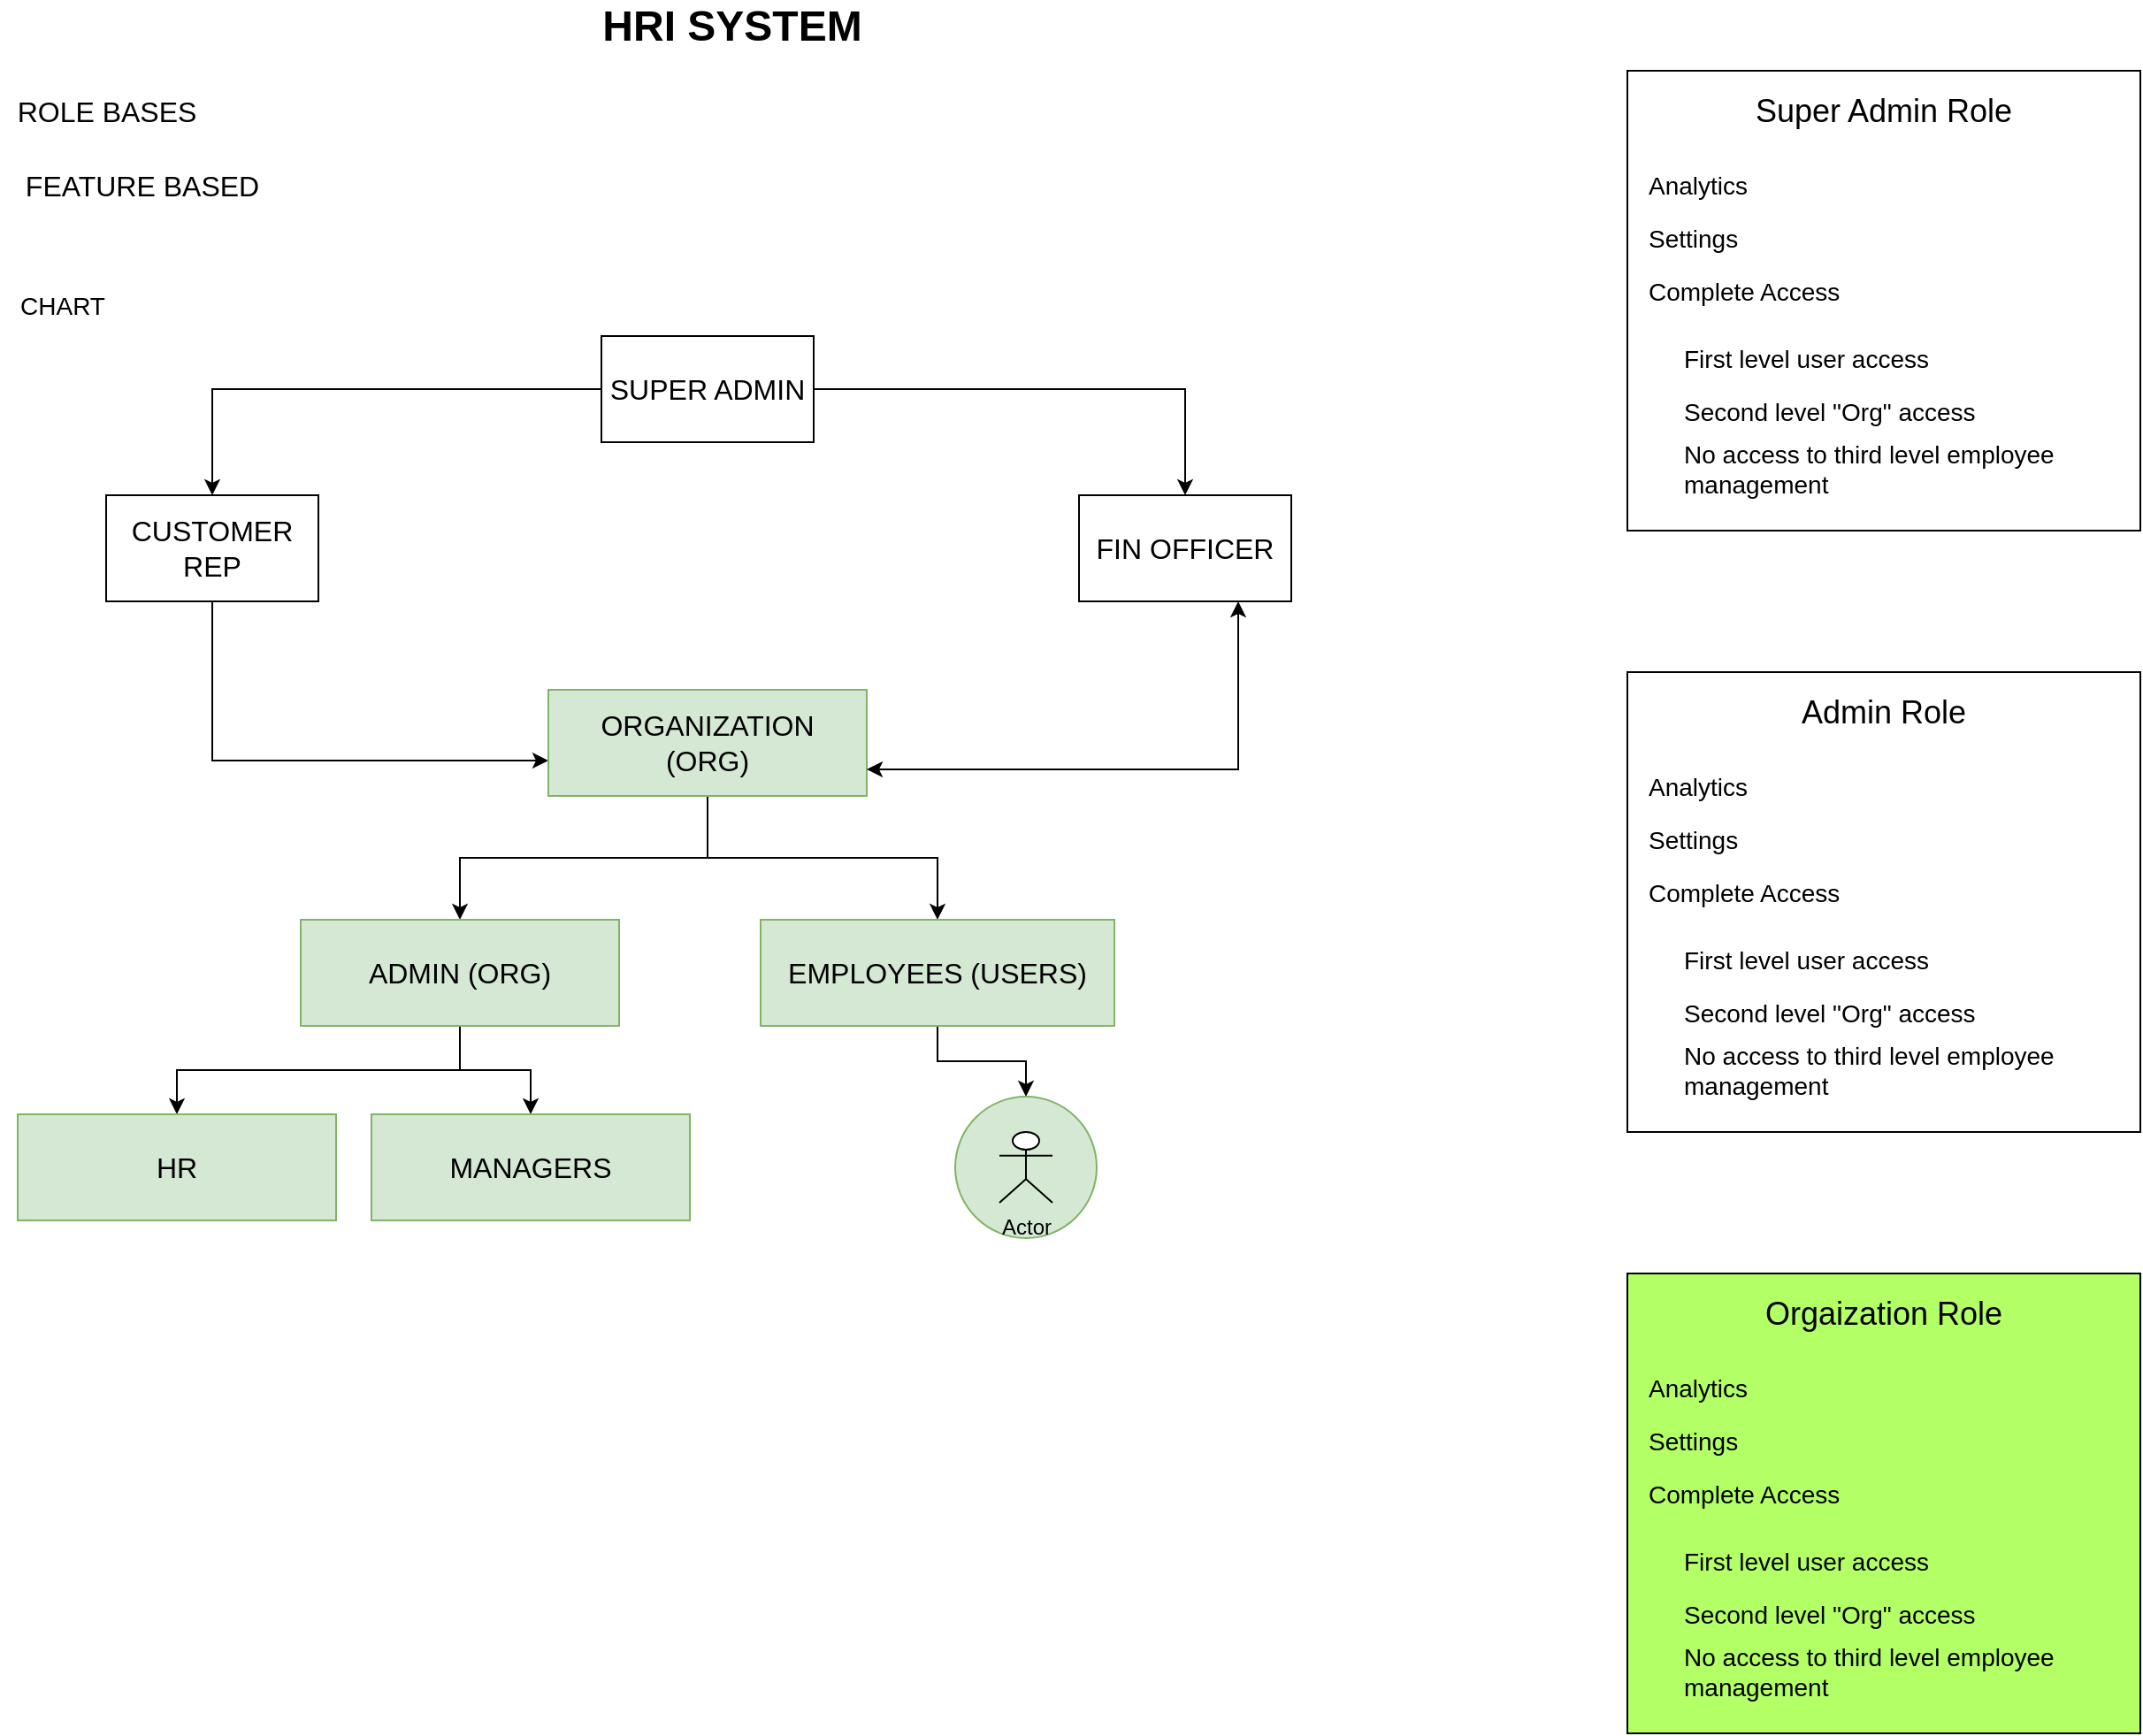 <mxfile pages="2">
    <diagram name="Page-1" id="uWeigdrOckjfOTDfEyCn">
        <mxGraphModel dx="1800" dy="1304" grid="1" gridSize="10" guides="1" tooltips="1" connect="1" arrows="1" fold="1" page="1" pageScale="1" pageWidth="1920" pageHeight="1200" math="0" shadow="0">
            <root>
                <mxCell id="0"/>
                <mxCell id="1" parent="0"/>
                <mxCell id="NJ33VyK1b0hzYCqqzVdu-1" value="&lt;font style=&quot;font-size: 24px;&quot;&gt;&lt;b&gt;HRI SYSTEM&lt;/b&gt;&lt;/font&gt;" style="text;html=1;align=center;verticalAlign=middle;whiteSpace=wrap;rounded=0;" parent="1" vertex="1">
                    <mxGeometry x="274" y="40" width="280" height="30" as="geometry"/>
                </mxCell>
                <mxCell id="NJ33VyK1b0hzYCqqzVdu-3" value="&lt;font size=&quot;3&quot;&gt;ROLE BASES&lt;/font&gt;" style="text;html=1;align=center;verticalAlign=middle;resizable=0;points=[];autosize=1;strokeColor=none;fillColor=none;" parent="1" vertex="1">
                    <mxGeometry y="88" width="120" height="30" as="geometry"/>
                </mxCell>
                <mxCell id="NJ33VyK1b0hzYCqqzVdu-4" value="&lt;font size=&quot;3&quot;&gt;FEATURE BASED&lt;/font&gt;" style="text;html=1;align=center;verticalAlign=middle;resizable=0;points=[];autosize=1;strokeColor=none;fillColor=none;" parent="1" vertex="1">
                    <mxGeometry y="130" width="160" height="30" as="geometry"/>
                </mxCell>
                <mxCell id="NJ33VyK1b0hzYCqqzVdu-6" value="&lt;font style=&quot;font-size: 14px;&quot;&gt;CHART&lt;/font&gt;" style="text;html=1;align=center;verticalAlign=middle;resizable=0;points=[];autosize=1;strokeColor=none;fillColor=none;" parent="1" vertex="1">
                    <mxGeometry y="198" width="70" height="30" as="geometry"/>
                </mxCell>
                <mxCell id="NJ33VyK1b0hzYCqqzVdu-9" value="" style="edgeStyle=orthogonalEdgeStyle;rounded=0;orthogonalLoop=1;jettySize=auto;html=1;" parent="1" source="NJ33VyK1b0hzYCqqzVdu-7" target="NJ33VyK1b0hzYCqqzVdu-8" edge="1">
                    <mxGeometry relative="1" as="geometry"/>
                </mxCell>
                <mxCell id="NJ33VyK1b0hzYCqqzVdu-11" value="" style="edgeStyle=orthogonalEdgeStyle;rounded=0;orthogonalLoop=1;jettySize=auto;html=1;" parent="1" source="NJ33VyK1b0hzYCqqzVdu-7" target="NJ33VyK1b0hzYCqqzVdu-10" edge="1">
                    <mxGeometry relative="1" as="geometry"/>
                </mxCell>
                <mxCell id="NJ33VyK1b0hzYCqqzVdu-7" value="&lt;font size=&quot;3&quot;&gt;SUPER ADMIN&lt;/font&gt;" style="whiteSpace=wrap;html=1;" parent="1" vertex="1">
                    <mxGeometry x="340" y="230" width="120" height="60" as="geometry"/>
                </mxCell>
                <mxCell id="NJ33VyK1b0hzYCqqzVdu-14" value="" style="edgeStyle=orthogonalEdgeStyle;rounded=0;orthogonalLoop=1;jettySize=auto;html=1;" parent="1" source="NJ33VyK1b0hzYCqqzVdu-8" target="NJ33VyK1b0hzYCqqzVdu-13" edge="1">
                    <mxGeometry relative="1" as="geometry">
                        <Array as="points">
                            <mxPoint x="120" y="470"/>
                        </Array>
                    </mxGeometry>
                </mxCell>
                <mxCell id="NJ33VyK1b0hzYCqqzVdu-8" value="&lt;font size=&quot;3&quot;&gt;CUSTOMER REP&lt;/font&gt;" style="whiteSpace=wrap;html=1;" parent="1" vertex="1">
                    <mxGeometry x="60" y="320" width="120" height="60" as="geometry"/>
                </mxCell>
                <mxCell id="NJ33VyK1b0hzYCqqzVdu-10" value="&lt;font size=&quot;3&quot;&gt;FIN OFFICER&lt;/font&gt;" style="whiteSpace=wrap;html=1;" parent="1" vertex="1">
                    <mxGeometry x="610" y="320" width="120" height="60" as="geometry"/>
                </mxCell>
                <mxCell id="NJ33VyK1b0hzYCqqzVdu-19" value="" style="edgeStyle=orthogonalEdgeStyle;rounded=0;orthogonalLoop=1;jettySize=auto;html=1;" parent="1" source="NJ33VyK1b0hzYCqqzVdu-13" target="NJ33VyK1b0hzYCqqzVdu-18" edge="1">
                    <mxGeometry relative="1" as="geometry"/>
                </mxCell>
                <mxCell id="NJ33VyK1b0hzYCqqzVdu-21" value="" style="edgeStyle=orthogonalEdgeStyle;rounded=0;orthogonalLoop=1;jettySize=auto;html=1;" parent="1" source="NJ33VyK1b0hzYCqqzVdu-13" target="NJ33VyK1b0hzYCqqzVdu-20" edge="1">
                    <mxGeometry relative="1" as="geometry"/>
                </mxCell>
                <mxCell id="NJ33VyK1b0hzYCqqzVdu-13" value="&lt;font size=&quot;3&quot;&gt;ORGANIZATION&lt;/font&gt;&lt;div&gt;&lt;font size=&quot;3&quot;&gt;(ORG)&lt;/font&gt;&lt;/div&gt;" style="whiteSpace=wrap;html=1;fillColor=#d5e8d4;strokeColor=#82b366;" parent="1" vertex="1">
                    <mxGeometry x="310" y="430" width="180" height="60" as="geometry"/>
                </mxCell>
                <mxCell id="NJ33VyK1b0hzYCqqzVdu-15" value="" style="endArrow=classic;startArrow=classic;html=1;rounded=0;exitX=1;exitY=0.75;exitDx=0;exitDy=0;entryX=0.75;entryY=1;entryDx=0;entryDy=0;" parent="1" source="NJ33VyK1b0hzYCqqzVdu-13" target="NJ33VyK1b0hzYCqqzVdu-10" edge="1">
                    <mxGeometry width="50" height="50" relative="1" as="geometry">
                        <mxPoint x="546" y="452" as="sourcePoint"/>
                        <mxPoint x="790" y="340" as="targetPoint"/>
                        <Array as="points">
                            <mxPoint x="700" y="475"/>
                        </Array>
                    </mxGeometry>
                </mxCell>
                <mxCell id="NJ33VyK1b0hzYCqqzVdu-23" value="" style="edgeStyle=orthogonalEdgeStyle;rounded=0;orthogonalLoop=1;jettySize=auto;html=1;" parent="1" source="NJ33VyK1b0hzYCqqzVdu-18" target="NJ33VyK1b0hzYCqqzVdu-22" edge="1">
                    <mxGeometry relative="1" as="geometry"/>
                </mxCell>
                <mxCell id="NJ33VyK1b0hzYCqqzVdu-25" value="" style="edgeStyle=orthogonalEdgeStyle;rounded=0;orthogonalLoop=1;jettySize=auto;html=1;" parent="1" source="NJ33VyK1b0hzYCqqzVdu-18" target="NJ33VyK1b0hzYCqqzVdu-24" edge="1">
                    <mxGeometry relative="1" as="geometry"/>
                </mxCell>
                <mxCell id="NJ33VyK1b0hzYCqqzVdu-18" value="&lt;font size=&quot;3&quot;&gt;ADMIN (ORG)&lt;/font&gt;" style="whiteSpace=wrap;html=1;fillColor=#d5e8d4;strokeColor=#82b366;" parent="1" vertex="1">
                    <mxGeometry x="170" y="560" width="180" height="60" as="geometry"/>
                </mxCell>
                <mxCell id="NJ33VyK1b0hzYCqqzVdu-32" value="" style="edgeStyle=orthogonalEdgeStyle;rounded=0;orthogonalLoop=1;jettySize=auto;html=1;" parent="1" source="NJ33VyK1b0hzYCqqzVdu-20" target="NJ33VyK1b0hzYCqqzVdu-31" edge="1">
                    <mxGeometry relative="1" as="geometry"/>
                </mxCell>
                <mxCell id="NJ33VyK1b0hzYCqqzVdu-20" value="&lt;font size=&quot;3&quot;&gt;EMPLOYEES (USERS)&lt;/font&gt;" style="whiteSpace=wrap;html=1;fillColor=#d5e8d4;strokeColor=#82b366;" parent="1" vertex="1">
                    <mxGeometry x="430" y="560" width="200" height="60" as="geometry"/>
                </mxCell>
                <mxCell id="NJ33VyK1b0hzYCqqzVdu-22" value="&lt;font size=&quot;3&quot;&gt;HR&lt;/font&gt;" style="whiteSpace=wrap;html=1;fillColor=#d5e8d4;strokeColor=#82b366;" parent="1" vertex="1">
                    <mxGeometry x="10" y="670" width="180" height="60" as="geometry"/>
                </mxCell>
                <mxCell id="NJ33VyK1b0hzYCqqzVdu-24" value="&lt;font size=&quot;3&quot;&gt;MANAGERS&lt;/font&gt;" style="whiteSpace=wrap;html=1;fillColor=#d5e8d4;strokeColor=#82b366;" parent="1" vertex="1">
                    <mxGeometry x="210" y="670" width="180" height="60" as="geometry"/>
                </mxCell>
                <mxCell id="NJ33VyK1b0hzYCqqzVdu-31" value="" style="ellipse;whiteSpace=wrap;html=1;fillColor=#d5e8d4;strokeColor=#82b366;" parent="1" vertex="1">
                    <mxGeometry x="540" y="660" width="80" height="80" as="geometry"/>
                </mxCell>
                <mxCell id="NJ33VyK1b0hzYCqqzVdu-33" value="Actor" style="shape=umlActor;verticalLabelPosition=bottom;verticalAlign=top;html=1;outlineConnect=0;" parent="1" vertex="1">
                    <mxGeometry x="565" y="680" width="30" height="40" as="geometry"/>
                </mxCell>
                <mxCell id="FFoYVPtMntlqUQjsiF4P-57" value="" style="group;fillColor=#60a917;strokeColor=#2D7600;fillStyle=auto;fontColor=#ffffff;" parent="1" vertex="1" connectable="0">
                    <mxGeometry x="920" y="80" width="290" height="260" as="geometry"/>
                </mxCell>
                <mxCell id="FFoYVPtMntlqUQjsiF4P-39" value="" style="whiteSpace=wrap;html=1;" parent="FFoYVPtMntlqUQjsiF4P-57" vertex="1">
                    <mxGeometry width="290" height="260" as="geometry"/>
                </mxCell>
                <mxCell id="FFoYVPtMntlqUQjsiF4P-40" value="&lt;font style=&quot;font-size: 18px;&quot;&gt;Super Admin Role&lt;/font&gt;" style="text;html=1;align=center;verticalAlign=middle;whiteSpace=wrap;rounded=0;labelBackgroundColor=none;" parent="FFoYVPtMntlqUQjsiF4P-57" vertex="1">
                    <mxGeometry x="10" y="8" width="270" height="30" as="geometry"/>
                </mxCell>
                <mxCell id="FFoYVPtMntlqUQjsiF4P-41" value="&lt;font style=&quot;font-size: 14px;&quot;&gt;Analytics&lt;/font&gt;" style="text;html=1;align=left;verticalAlign=middle;whiteSpace=wrap;rounded=0;" parent="FFoYVPtMntlqUQjsiF4P-57" vertex="1">
                    <mxGeometry x="10" y="50" width="120" height="30" as="geometry"/>
                </mxCell>
                <mxCell id="FFoYVPtMntlqUQjsiF4P-42" value="&lt;font style=&quot;font-size: 14px;&quot;&gt;Settings&lt;/font&gt;" style="text;html=1;align=left;verticalAlign=middle;whiteSpace=wrap;rounded=0;" parent="FFoYVPtMntlqUQjsiF4P-57" vertex="1">
                    <mxGeometry x="10" y="80" width="120" height="30" as="geometry"/>
                </mxCell>
                <mxCell id="FFoYVPtMntlqUQjsiF4P-44" value="&lt;font style=&quot;font-size: 14px;&quot;&gt;Complete Access&lt;/font&gt;" style="text;html=1;align=left;verticalAlign=middle;whiteSpace=wrap;rounded=0;" parent="FFoYVPtMntlqUQjsiF4P-57" vertex="1">
                    <mxGeometry x="10" y="110" width="120" height="30" as="geometry"/>
                </mxCell>
                <mxCell id="FFoYVPtMntlqUQjsiF4P-46" value="&lt;font style=&quot;font-size: 14px;&quot;&gt;First level user access&lt;/font&gt;" style="text;html=1;align=left;verticalAlign=middle;whiteSpace=wrap;rounded=0;" parent="FFoYVPtMntlqUQjsiF4P-57" vertex="1">
                    <mxGeometry x="30" y="148" width="160" height="30" as="geometry"/>
                </mxCell>
                <mxCell id="FFoYVPtMntlqUQjsiF4P-48" value="&lt;font style=&quot;font-size: 14px;&quot;&gt;Second level &quot;Org&quot; access&lt;/font&gt;" style="text;html=1;align=left;verticalAlign=middle;whiteSpace=wrap;rounded=0;" parent="FFoYVPtMntlqUQjsiF4P-57" vertex="1">
                    <mxGeometry x="30" y="178" width="190" height="30" as="geometry"/>
                </mxCell>
                <mxCell id="FFoYVPtMntlqUQjsiF4P-50" value="&lt;font style=&quot;font-size: 14px;&quot;&gt;No access to third level employee management&lt;/font&gt;" style="text;html=1;align=left;verticalAlign=middle;whiteSpace=wrap;rounded=0;" parent="FFoYVPtMntlqUQjsiF4P-57" vertex="1">
                    <mxGeometry x="30" y="210" width="230" height="30" as="geometry"/>
                </mxCell>
                <mxCell id="FFoYVPtMntlqUQjsiF4P-58" value="" style="group" parent="1" vertex="1" connectable="0">
                    <mxGeometry x="920" y="420" width="290" height="260" as="geometry"/>
                </mxCell>
                <mxCell id="FFoYVPtMntlqUQjsiF4P-59" value="" style="whiteSpace=wrap;html=1;" parent="FFoYVPtMntlqUQjsiF4P-58" vertex="1">
                    <mxGeometry width="290" height="260" as="geometry"/>
                </mxCell>
                <mxCell id="FFoYVPtMntlqUQjsiF4P-60" value="&lt;font style=&quot;font-size: 18px;&quot;&gt;Admin Role&lt;/font&gt;" style="text;html=1;align=center;verticalAlign=middle;whiteSpace=wrap;rounded=0;labelBackgroundColor=none;" parent="FFoYVPtMntlqUQjsiF4P-58" vertex="1">
                    <mxGeometry x="10" y="8" width="270" height="30" as="geometry"/>
                </mxCell>
                <mxCell id="FFoYVPtMntlqUQjsiF4P-61" value="&lt;font style=&quot;font-size: 14px;&quot;&gt;Analytics&lt;/font&gt;" style="text;html=1;align=left;verticalAlign=middle;whiteSpace=wrap;rounded=0;" parent="FFoYVPtMntlqUQjsiF4P-58" vertex="1">
                    <mxGeometry x="10" y="50" width="120" height="30" as="geometry"/>
                </mxCell>
                <mxCell id="FFoYVPtMntlqUQjsiF4P-62" value="&lt;font style=&quot;font-size: 14px;&quot;&gt;Settings&lt;/font&gt;" style="text;html=1;align=left;verticalAlign=middle;whiteSpace=wrap;rounded=0;" parent="FFoYVPtMntlqUQjsiF4P-58" vertex="1">
                    <mxGeometry x="10" y="80" width="120" height="30" as="geometry"/>
                </mxCell>
                <mxCell id="FFoYVPtMntlqUQjsiF4P-63" value="&lt;font style=&quot;font-size: 14px;&quot;&gt;Complete Access&lt;/font&gt;" style="text;html=1;align=left;verticalAlign=middle;whiteSpace=wrap;rounded=0;" parent="FFoYVPtMntlqUQjsiF4P-58" vertex="1">
                    <mxGeometry x="10" y="110" width="120" height="30" as="geometry"/>
                </mxCell>
                <mxCell id="FFoYVPtMntlqUQjsiF4P-64" value="&lt;font style=&quot;font-size: 14px;&quot;&gt;First level user access&lt;/font&gt;" style="text;html=1;align=left;verticalAlign=middle;whiteSpace=wrap;rounded=0;" parent="FFoYVPtMntlqUQjsiF4P-58" vertex="1">
                    <mxGeometry x="30" y="148" width="160" height="30" as="geometry"/>
                </mxCell>
                <mxCell id="FFoYVPtMntlqUQjsiF4P-65" value="&lt;font style=&quot;font-size: 14px;&quot;&gt;Second level &quot;Org&quot; access&lt;/font&gt;" style="text;html=1;align=left;verticalAlign=middle;whiteSpace=wrap;rounded=0;" parent="FFoYVPtMntlqUQjsiF4P-58" vertex="1">
                    <mxGeometry x="30" y="178" width="190" height="30" as="geometry"/>
                </mxCell>
                <mxCell id="FFoYVPtMntlqUQjsiF4P-66" value="&lt;font style=&quot;font-size: 14px;&quot;&gt;No access to third level employee management&lt;/font&gt;" style="text;html=1;align=left;verticalAlign=middle;whiteSpace=wrap;rounded=0;" parent="FFoYVPtMntlqUQjsiF4P-58" vertex="1">
                    <mxGeometry x="30" y="210" width="230" height="30" as="geometry"/>
                </mxCell>
                <mxCell id="FFoYVPtMntlqUQjsiF4P-68" value="" style="group;fillColor=#d5e8d4;strokeColor=#82b366;" parent="1" vertex="1" connectable="0">
                    <mxGeometry x="920" y="760" width="290" height="260" as="geometry"/>
                </mxCell>
                <mxCell id="FFoYVPtMntlqUQjsiF4P-69" value="" style="whiteSpace=wrap;html=1;fillColor=#B3FF66;" parent="FFoYVPtMntlqUQjsiF4P-68" vertex="1">
                    <mxGeometry width="290" height="260" as="geometry"/>
                </mxCell>
                <mxCell id="FFoYVPtMntlqUQjsiF4P-70" value="&lt;font style=&quot;font-size: 18px;&quot;&gt;Orgaization Role&lt;/font&gt;" style="text;html=1;align=center;verticalAlign=middle;whiteSpace=wrap;rounded=0;labelBackgroundColor=none;" parent="FFoYVPtMntlqUQjsiF4P-68" vertex="1">
                    <mxGeometry x="10" y="8" width="270" height="30" as="geometry"/>
                </mxCell>
                <mxCell id="FFoYVPtMntlqUQjsiF4P-71" value="&lt;font style=&quot;font-size: 14px;&quot;&gt;Analytics&lt;/font&gt;" style="text;html=1;align=left;verticalAlign=middle;whiteSpace=wrap;rounded=0;" parent="FFoYVPtMntlqUQjsiF4P-68" vertex="1">
                    <mxGeometry x="10" y="50" width="120" height="30" as="geometry"/>
                </mxCell>
                <mxCell id="FFoYVPtMntlqUQjsiF4P-72" value="&lt;font style=&quot;font-size: 14px;&quot;&gt;Settings&lt;/font&gt;" style="text;html=1;align=left;verticalAlign=middle;whiteSpace=wrap;rounded=0;" parent="FFoYVPtMntlqUQjsiF4P-68" vertex="1">
                    <mxGeometry x="10" y="80" width="120" height="30" as="geometry"/>
                </mxCell>
                <mxCell id="FFoYVPtMntlqUQjsiF4P-73" value="&lt;font style=&quot;font-size: 14px;&quot;&gt;Complete Access&lt;/font&gt;" style="text;html=1;align=left;verticalAlign=middle;whiteSpace=wrap;rounded=0;" parent="FFoYVPtMntlqUQjsiF4P-68" vertex="1">
                    <mxGeometry x="10" y="110" width="120" height="30" as="geometry"/>
                </mxCell>
                <mxCell id="FFoYVPtMntlqUQjsiF4P-74" value="&lt;font style=&quot;font-size: 14px;&quot;&gt;First level user access&lt;/font&gt;" style="text;html=1;align=left;verticalAlign=middle;whiteSpace=wrap;rounded=0;" parent="FFoYVPtMntlqUQjsiF4P-68" vertex="1">
                    <mxGeometry x="30" y="148" width="160" height="30" as="geometry"/>
                </mxCell>
                <mxCell id="FFoYVPtMntlqUQjsiF4P-75" value="&lt;font style=&quot;font-size: 14px;&quot;&gt;Second level &quot;Org&quot; access&lt;/font&gt;" style="text;html=1;align=left;verticalAlign=middle;whiteSpace=wrap;rounded=0;" parent="FFoYVPtMntlqUQjsiF4P-68" vertex="1">
                    <mxGeometry x="30" y="178" width="190" height="30" as="geometry"/>
                </mxCell>
                <mxCell id="FFoYVPtMntlqUQjsiF4P-76" value="&lt;font style=&quot;font-size: 14px;&quot;&gt;No access to third level employee management&lt;/font&gt;" style="text;html=1;align=left;verticalAlign=middle;whiteSpace=wrap;rounded=0;" parent="FFoYVPtMntlqUQjsiF4P-68" vertex="1">
                    <mxGeometry x="30" y="210" width="230" height="30" as="geometry"/>
                </mxCell>
            </root>
        </mxGraphModel>
    </diagram>
</mxfile>